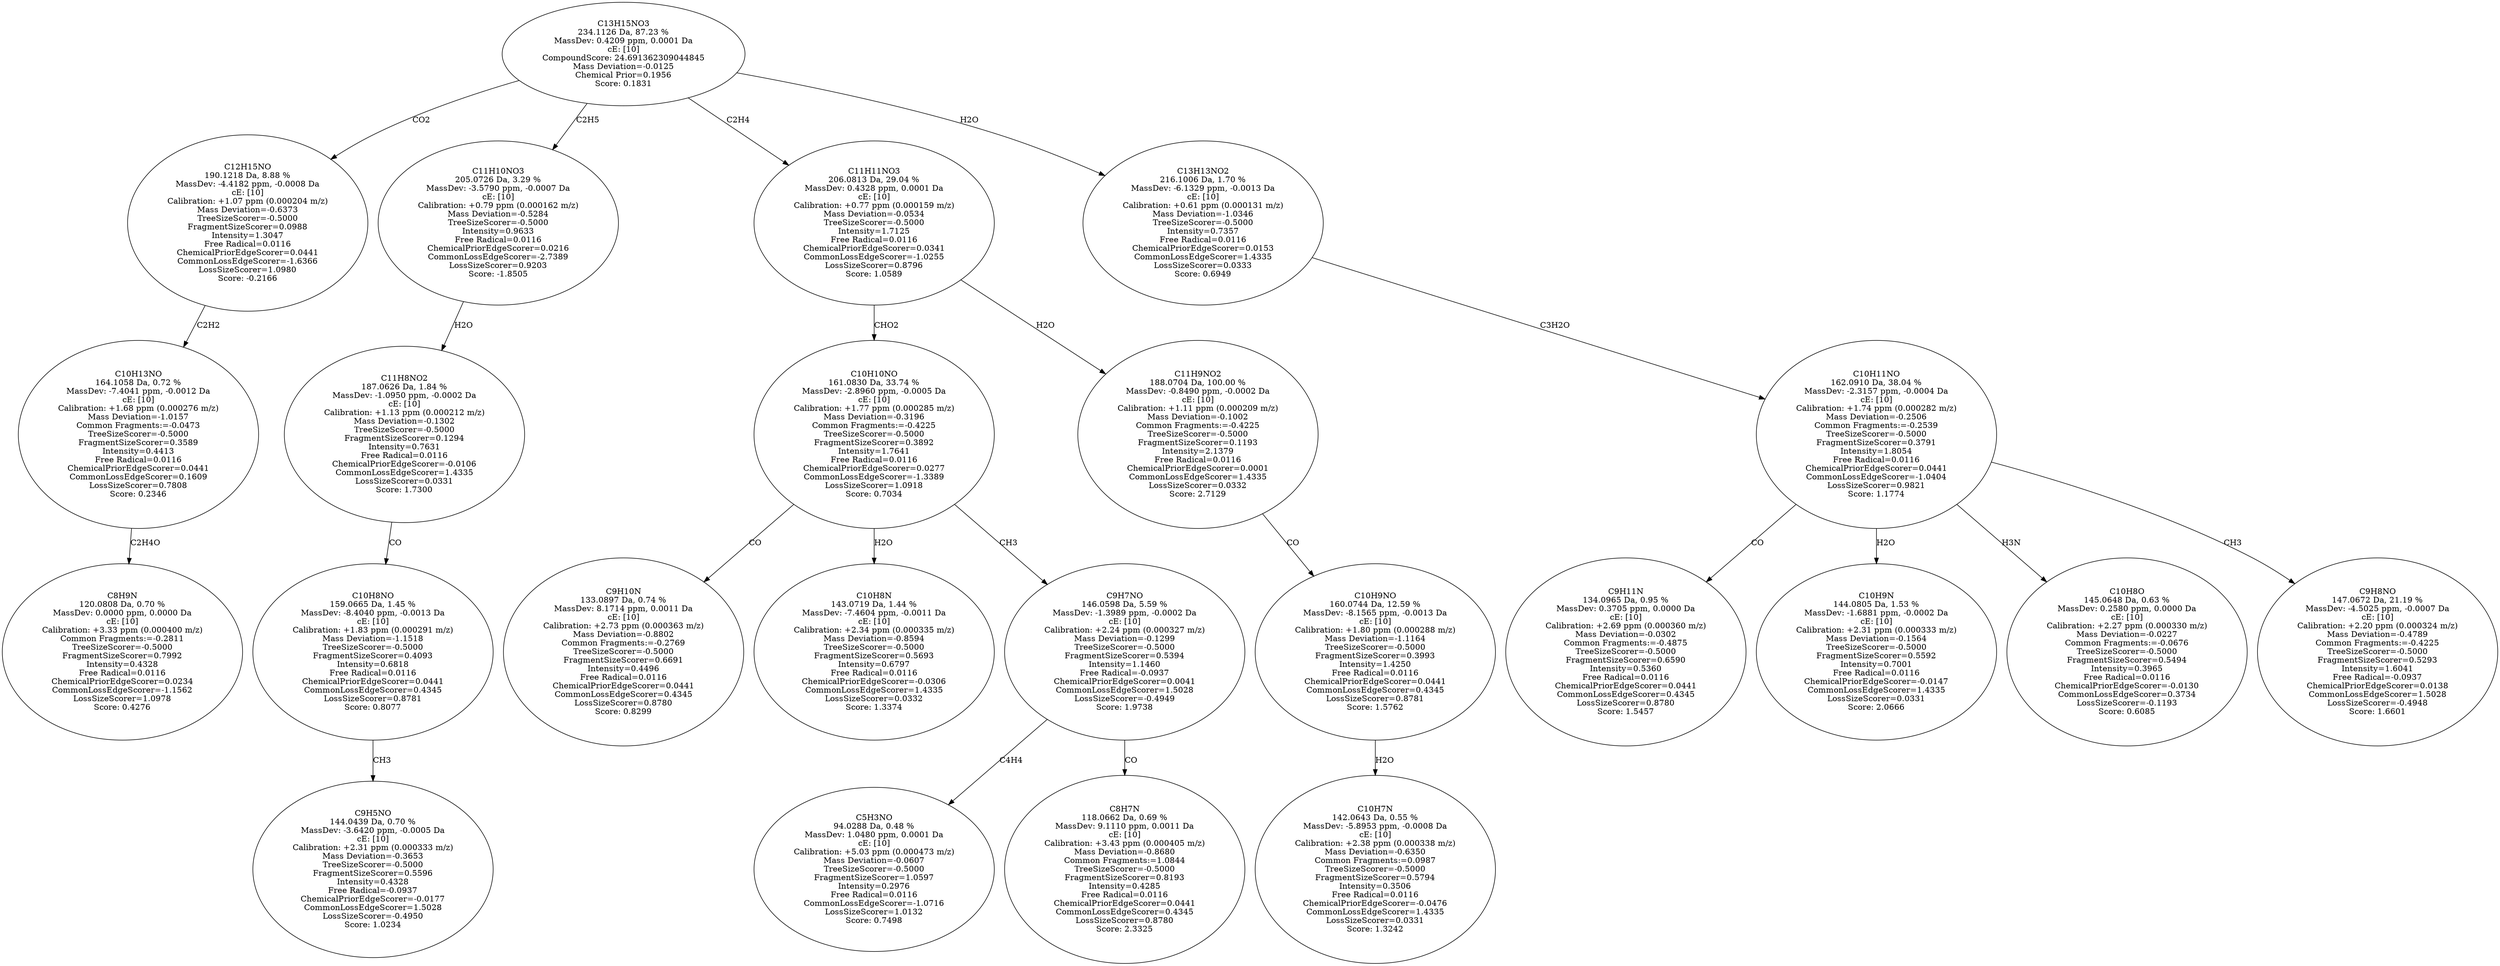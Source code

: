 strict digraph {
v1 [label="C8H9N\n120.0808 Da, 0.70 %\nMassDev: 0.0000 ppm, 0.0000 Da\ncE: [10]\nCalibration: +3.33 ppm (0.000400 m/z)\nCommon Fragments:=-0.2811\nTreeSizeScorer=-0.5000\nFragmentSizeScorer=0.7992\nIntensity=0.4328\nFree Radical=0.0116\nChemicalPriorEdgeScorer=0.0234\nCommonLossEdgeScorer=-1.1562\nLossSizeScorer=1.0978\nScore: 0.4276"];
v2 [label="C10H13NO\n164.1058 Da, 0.72 %\nMassDev: -7.4041 ppm, -0.0012 Da\ncE: [10]\nCalibration: +1.68 ppm (0.000276 m/z)\nMass Deviation=-1.0157\nCommon Fragments:=-0.0473\nTreeSizeScorer=-0.5000\nFragmentSizeScorer=0.3589\nIntensity=0.4413\nFree Radical=0.0116\nChemicalPriorEdgeScorer=0.0441\nCommonLossEdgeScorer=0.1609\nLossSizeScorer=0.7808\nScore: 0.2346"];
v3 [label="C12H15NO\n190.1218 Da, 8.88 %\nMassDev: -4.4182 ppm, -0.0008 Da\ncE: [10]\nCalibration: +1.07 ppm (0.000204 m/z)\nMass Deviation=-0.6373\nTreeSizeScorer=-0.5000\nFragmentSizeScorer=0.0988\nIntensity=1.3047\nFree Radical=0.0116\nChemicalPriorEdgeScorer=0.0441\nCommonLossEdgeScorer=-1.6366\nLossSizeScorer=1.0980\nScore: -0.2166"];
v4 [label="C9H5NO\n144.0439 Da, 0.70 %\nMassDev: -3.6420 ppm, -0.0005 Da\ncE: [10]\nCalibration: +2.31 ppm (0.000333 m/z)\nMass Deviation=-0.3653\nTreeSizeScorer=-0.5000\nFragmentSizeScorer=0.5596\nIntensity=0.4328\nFree Radical=-0.0937\nChemicalPriorEdgeScorer=-0.0177\nCommonLossEdgeScorer=1.5028\nLossSizeScorer=-0.4950\nScore: 1.0234"];
v5 [label="C10H8NO\n159.0665 Da, 1.45 %\nMassDev: -8.4040 ppm, -0.0013 Da\ncE: [10]\nCalibration: +1.83 ppm (0.000291 m/z)\nMass Deviation=-1.1518\nTreeSizeScorer=-0.5000\nFragmentSizeScorer=0.4093\nIntensity=0.6818\nFree Radical=0.0116\nChemicalPriorEdgeScorer=0.0441\nCommonLossEdgeScorer=0.4345\nLossSizeScorer=0.8781\nScore: 0.8077"];
v6 [label="C11H8NO2\n187.0626 Da, 1.84 %\nMassDev: -1.0950 ppm, -0.0002 Da\ncE: [10]\nCalibration: +1.13 ppm (0.000212 m/z)\nMass Deviation=-0.1302\nTreeSizeScorer=-0.5000\nFragmentSizeScorer=0.1294\nIntensity=0.7631\nFree Radical=0.0116\nChemicalPriorEdgeScorer=-0.0106\nCommonLossEdgeScorer=1.4335\nLossSizeScorer=0.0331\nScore: 1.7300"];
v7 [label="C11H10NO3\n205.0726 Da, 3.29 %\nMassDev: -3.5790 ppm, -0.0007 Da\ncE: [10]\nCalibration: +0.79 ppm (0.000162 m/z)\nMass Deviation=-0.5284\nTreeSizeScorer=-0.5000\nIntensity=0.9633\nFree Radical=0.0116\nChemicalPriorEdgeScorer=0.0216\nCommonLossEdgeScorer=-2.7389\nLossSizeScorer=0.9203\nScore: -1.8505"];
v8 [label="C9H10N\n133.0897 Da, 0.74 %\nMassDev: 8.1714 ppm, 0.0011 Da\ncE: [10]\nCalibration: +2.73 ppm (0.000363 m/z)\nMass Deviation=-0.8802\nCommon Fragments:=-0.2769\nTreeSizeScorer=-0.5000\nFragmentSizeScorer=0.6691\nIntensity=0.4496\nFree Radical=0.0116\nChemicalPriorEdgeScorer=0.0441\nCommonLossEdgeScorer=0.4345\nLossSizeScorer=0.8780\nScore: 0.8299"];
v9 [label="C10H8N\n143.0719 Da, 1.44 %\nMassDev: -7.4604 ppm, -0.0011 Da\ncE: [10]\nCalibration: +2.34 ppm (0.000335 m/z)\nMass Deviation=-0.8594\nTreeSizeScorer=-0.5000\nFragmentSizeScorer=0.5693\nIntensity=0.6797\nFree Radical=0.0116\nChemicalPriorEdgeScorer=-0.0306\nCommonLossEdgeScorer=1.4335\nLossSizeScorer=0.0332\nScore: 1.3374"];
v10 [label="C5H3NO\n94.0288 Da, 0.48 %\nMassDev: 1.0480 ppm, 0.0001 Da\ncE: [10]\nCalibration: +5.03 ppm (0.000473 m/z)\nMass Deviation=-0.0607\nTreeSizeScorer=-0.5000\nFragmentSizeScorer=1.0597\nIntensity=0.2976\nFree Radical=0.0116\nCommonLossEdgeScorer=-1.0716\nLossSizeScorer=1.0132\nScore: 0.7498"];
v11 [label="C8H7N\n118.0662 Da, 0.69 %\nMassDev: 9.1110 ppm, 0.0011 Da\ncE: [10]\nCalibration: +3.43 ppm (0.000405 m/z)\nMass Deviation=-0.8680\nCommon Fragments:=1.0844\nTreeSizeScorer=-0.5000\nFragmentSizeScorer=0.8193\nIntensity=0.4285\nFree Radical=0.0116\nChemicalPriorEdgeScorer=0.0441\nCommonLossEdgeScorer=0.4345\nLossSizeScorer=0.8780\nScore: 2.3325"];
v12 [label="C9H7NO\n146.0598 Da, 5.59 %\nMassDev: -1.3989 ppm, -0.0002 Da\ncE: [10]\nCalibration: +2.24 ppm (0.000327 m/z)\nMass Deviation=-0.1299\nTreeSizeScorer=-0.5000\nFragmentSizeScorer=0.5394\nIntensity=1.1460\nFree Radical=-0.0937\nChemicalPriorEdgeScorer=0.0041\nCommonLossEdgeScorer=1.5028\nLossSizeScorer=-0.4949\nScore: 1.9738"];
v13 [label="C10H10NO\n161.0830 Da, 33.74 %\nMassDev: -2.8960 ppm, -0.0005 Da\ncE: [10]\nCalibration: +1.77 ppm (0.000285 m/z)\nMass Deviation=-0.3196\nCommon Fragments:=-0.4225\nTreeSizeScorer=-0.5000\nFragmentSizeScorer=0.3892\nIntensity=1.7641\nFree Radical=0.0116\nChemicalPriorEdgeScorer=0.0277\nCommonLossEdgeScorer=-1.3389\nLossSizeScorer=1.0918\nScore: 0.7034"];
v14 [label="C10H7N\n142.0643 Da, 0.55 %\nMassDev: -5.8953 ppm, -0.0008 Da\ncE: [10]\nCalibration: +2.38 ppm (0.000338 m/z)\nMass Deviation=-0.6350\nCommon Fragments:=0.0987\nTreeSizeScorer=-0.5000\nFragmentSizeScorer=0.5794\nIntensity=0.3506\nFree Radical=0.0116\nChemicalPriorEdgeScorer=-0.0476\nCommonLossEdgeScorer=1.4335\nLossSizeScorer=0.0331\nScore: 1.3242"];
v15 [label="C10H9NO\n160.0744 Da, 12.59 %\nMassDev: -8.1565 ppm, -0.0013 Da\ncE: [10]\nCalibration: +1.80 ppm (0.000288 m/z)\nMass Deviation=-1.1164\nTreeSizeScorer=-0.5000\nFragmentSizeScorer=0.3993\nIntensity=1.4250\nFree Radical=0.0116\nChemicalPriorEdgeScorer=0.0441\nCommonLossEdgeScorer=0.4345\nLossSizeScorer=0.8781\nScore: 1.5762"];
v16 [label="C11H9NO2\n188.0704 Da, 100.00 %\nMassDev: -0.8490 ppm, -0.0002 Da\ncE: [10]\nCalibration: +1.11 ppm (0.000209 m/z)\nMass Deviation=-0.1002\nCommon Fragments:=-0.4225\nTreeSizeScorer=-0.5000\nFragmentSizeScorer=0.1193\nIntensity=2.1379\nFree Radical=0.0116\nChemicalPriorEdgeScorer=0.0001\nCommonLossEdgeScorer=1.4335\nLossSizeScorer=0.0332\nScore: 2.7129"];
v17 [label="C11H11NO3\n206.0813 Da, 29.04 %\nMassDev: 0.4328 ppm, 0.0001 Da\ncE: [10]\nCalibration: +0.77 ppm (0.000159 m/z)\nMass Deviation=-0.0534\nTreeSizeScorer=-0.5000\nIntensity=1.7125\nFree Radical=0.0116\nChemicalPriorEdgeScorer=0.0341\nCommonLossEdgeScorer=-1.0255\nLossSizeScorer=0.8796\nScore: 1.0589"];
v18 [label="C9H11N\n134.0965 Da, 0.95 %\nMassDev: 0.3705 ppm, 0.0000 Da\ncE: [10]\nCalibration: +2.69 ppm (0.000360 m/z)\nMass Deviation=-0.0302\nCommon Fragments:=-0.4875\nTreeSizeScorer=-0.5000\nFragmentSizeScorer=0.6590\nIntensity=0.5360\nFree Radical=0.0116\nChemicalPriorEdgeScorer=0.0441\nCommonLossEdgeScorer=0.4345\nLossSizeScorer=0.8780\nScore: 1.5457"];
v19 [label="C10H9N\n144.0805 Da, 1.53 %\nMassDev: -1.6881 ppm, -0.0002 Da\ncE: [10]\nCalibration: +2.31 ppm (0.000333 m/z)\nMass Deviation=-0.1564\nTreeSizeScorer=-0.5000\nFragmentSizeScorer=0.5592\nIntensity=0.7001\nFree Radical=0.0116\nChemicalPriorEdgeScorer=-0.0147\nCommonLossEdgeScorer=1.4335\nLossSizeScorer=0.0331\nScore: 2.0666"];
v20 [label="C10H8O\n145.0648 Da, 0.63 %\nMassDev: 0.2580 ppm, 0.0000 Da\ncE: [10]\nCalibration: +2.27 ppm (0.000330 m/z)\nMass Deviation=-0.0227\nCommon Fragments:=-0.0676\nTreeSizeScorer=-0.5000\nFragmentSizeScorer=0.5494\nIntensity=0.3965\nFree Radical=0.0116\nChemicalPriorEdgeScorer=-0.0130\nCommonLossEdgeScorer=0.3734\nLossSizeScorer=-0.1193\nScore: 0.6085"];
v21 [label="C9H8NO\n147.0672 Da, 21.19 %\nMassDev: -4.5025 ppm, -0.0007 Da\ncE: [10]\nCalibration: +2.20 ppm (0.000324 m/z)\nMass Deviation=-0.4789\nCommon Fragments:=-0.4225\nTreeSizeScorer=-0.5000\nFragmentSizeScorer=0.5293\nIntensity=1.6041\nFree Radical=-0.0937\nChemicalPriorEdgeScorer=0.0138\nCommonLossEdgeScorer=1.5028\nLossSizeScorer=-0.4948\nScore: 1.6601"];
v22 [label="C10H11NO\n162.0910 Da, 38.04 %\nMassDev: -2.3157 ppm, -0.0004 Da\ncE: [10]\nCalibration: +1.74 ppm (0.000282 m/z)\nMass Deviation=-0.2506\nCommon Fragments:=-0.2539\nTreeSizeScorer=-0.5000\nFragmentSizeScorer=0.3791\nIntensity=1.8054\nFree Radical=0.0116\nChemicalPriorEdgeScorer=0.0441\nCommonLossEdgeScorer=-1.0404\nLossSizeScorer=0.9821\nScore: 1.1774"];
v23 [label="C13H13NO2\n216.1006 Da, 1.70 %\nMassDev: -6.1329 ppm, -0.0013 Da\ncE: [10]\nCalibration: +0.61 ppm (0.000131 m/z)\nMass Deviation=-1.0346\nTreeSizeScorer=-0.5000\nIntensity=0.7357\nFree Radical=0.0116\nChemicalPriorEdgeScorer=0.0153\nCommonLossEdgeScorer=1.4335\nLossSizeScorer=0.0333\nScore: 0.6949"];
v24 [label="C13H15NO3\n234.1126 Da, 87.23 %\nMassDev: 0.4209 ppm, 0.0001 Da\ncE: [10]\nCompoundScore: 24.691362309044845\nMass Deviation=-0.0125\nChemical Prior=0.1956\nScore: 0.1831"];
v2 -> v1 [label="C2H4O"];
v3 -> v2 [label="C2H2"];
v24 -> v3 [label="CO2"];
v5 -> v4 [label="CH3"];
v6 -> v5 [label="CO"];
v7 -> v6 [label="H2O"];
v24 -> v7 [label="C2H5"];
v13 -> v8 [label="CO"];
v13 -> v9 [label="H2O"];
v12 -> v10 [label="C4H4"];
v12 -> v11 [label="CO"];
v13 -> v12 [label="CH3"];
v17 -> v13 [label="CHO2"];
v15 -> v14 [label="H2O"];
v16 -> v15 [label="CO"];
v17 -> v16 [label="H2O"];
v24 -> v17 [label="C2H4"];
v22 -> v18 [label="CO"];
v22 -> v19 [label="H2O"];
v22 -> v20 [label="H3N"];
v22 -> v21 [label="CH3"];
v23 -> v22 [label="C3H2O"];
v24 -> v23 [label="H2O"];
}